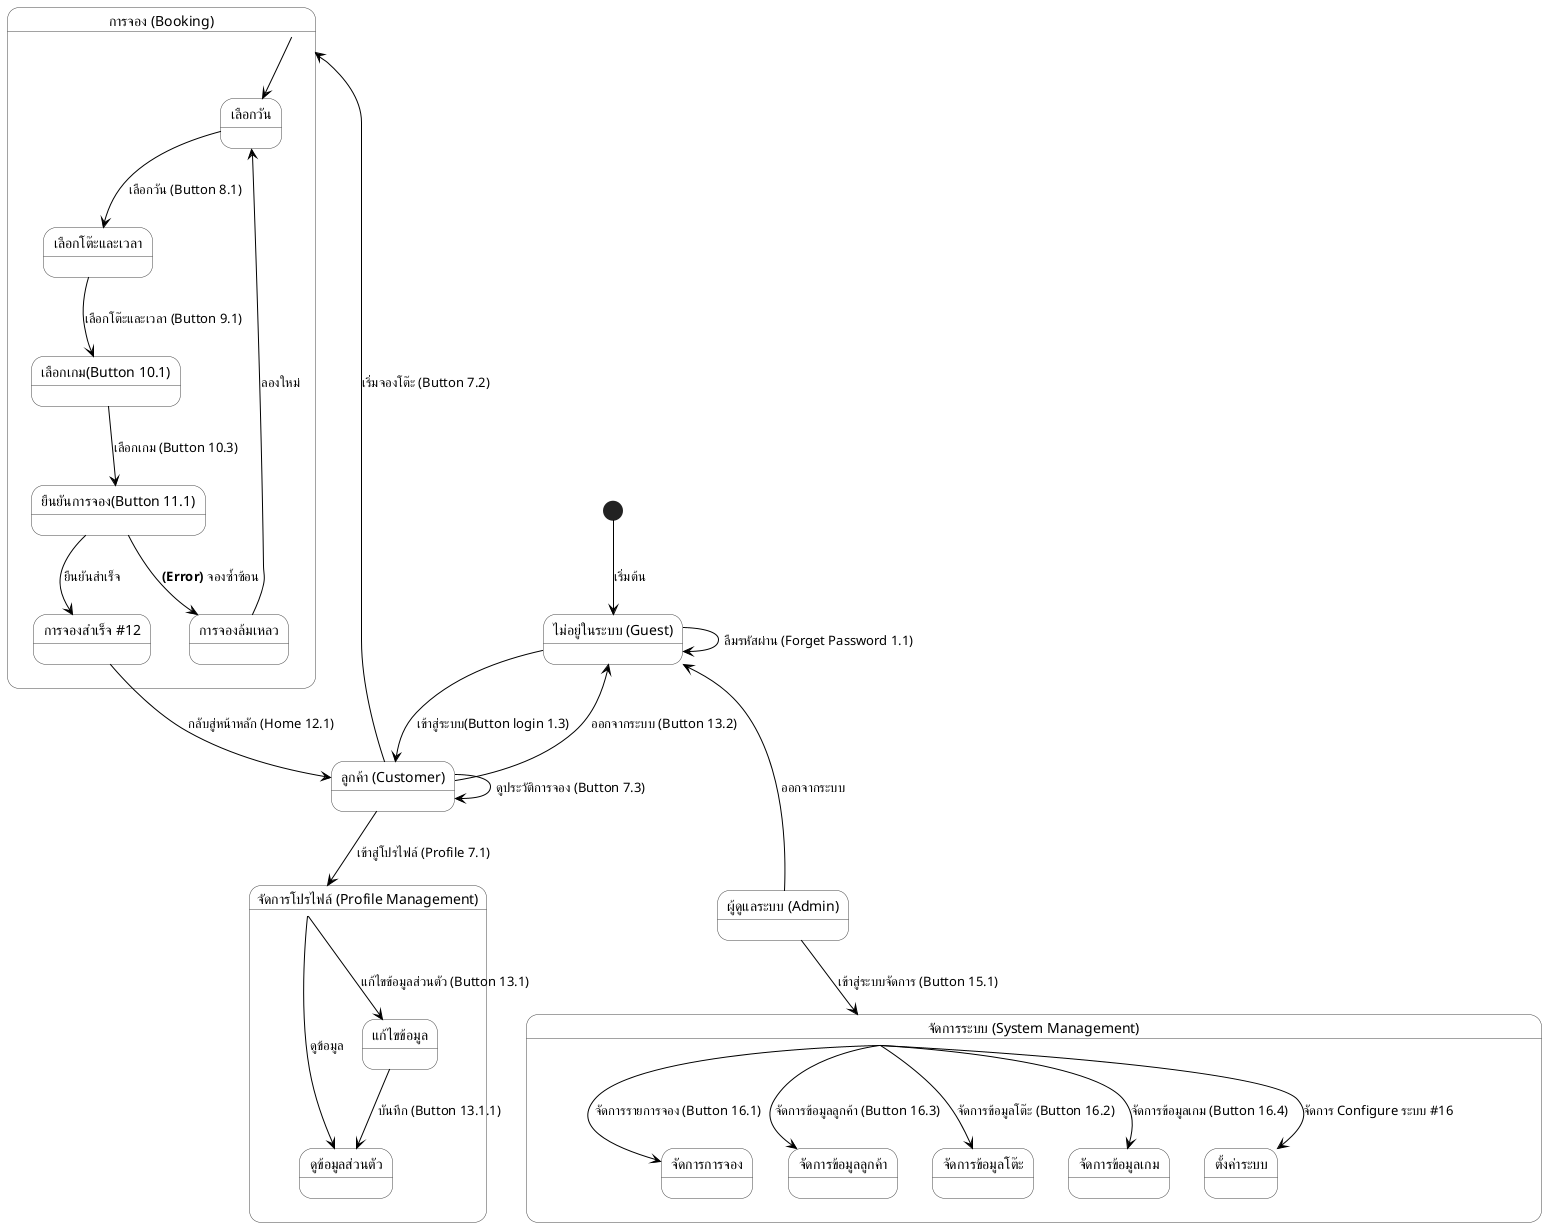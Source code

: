@startuml
skinparam state {
  BackgroundColor White
  BorderColor #444
  ArrowColor Black
}

state "ไม่อยู่ในระบบ (Guest)" as GuestState
state "ลูกค้า (Customer)" as CustomerState
state "ผู้ดูแลระบบ (Admin)" as AdminState

state "จัดการโปรไฟล์ (Profile Management)" as ProfileManagement {
    state "ดูข้อมูลส่วนตัว" as ViewProfile
    state "แก้ไขข้อมูล" as EditProfile
}

state "จัดการระบบ (System Management)" as AdminManagement {
    state "จัดการการจอง" as ManageBookings
    state "จัดการข้อมูลลูกค้า" as ManageCustomers
    state "จัดการข้อมูลโต๊ะ" as ManageTables
    state "จัดการข้อมูลเกม" as ManageGames
    state "ตั้งค่าระบบ" as ConfigureSystem
}

state "การจอง (Booking)" as BookingProcess {
    state "เลือกวัน" as SelectDate
    state "เลือกโต๊ะและเวลา" as SelectTable
    state "เลือกเกม(Button 10.1)" as SelectGame
    state "ยืนยันการจอง(Button 11.1)" as ConfirmBooking
    state "การจองสำเร็จ #12" as BookingSuccess
    state "การจองล้มเหลว" as BookingFailed
}

[*] --> GuestState : เริ่มต้น

GuestState --> CustomerState : เข้าสู่ระบบ(Button login 1.3)
GuestState --> GuestState : ลืมรหัสผ่าน (Forget Password 1.1)

CustomerState --> ProfileManagement : เข้าสู่โปรไฟล์ (Profile 7.1)
ProfileManagement --> ViewProfile : ดูข้อมูล
ProfileManagement --> EditProfile : แก้ไขข้อมูลส่วนตัว (Button 13.1)
EditProfile --> ViewProfile : บันทึก (Button 13.1.1)

CustomerState --> CustomerState : ดูประวัติการจอง (Button 7.3)
CustomerState --> GuestState : ออกจากระบบ (Button 13.2)

AdminState --> AdminManagement : เข้าสู่ระบบจัดการ (Button 15.1)
AdminManagement --> ManageBookings : จัดการรายการจอง (Button 16.1)
AdminManagement --> ManageCustomers : จัดการข้อมูลลูกค้า (Button 16.3)
AdminManagement --> ManageTables : จัดการข้อมูลโต๊ะ (Button 16.2)
AdminManagement --> ManageGames : จัดการข้อมูลเกม (Button 16.4)
AdminManagement --> ConfigureSystem : จัดการ Configure ระบบ #16

AdminState --> GuestState : ออกจากระบบ

CustomerState -[hidden]-> AdminState

CustomerState --> BookingProcess : เริ่มจองโต๊ะ (Button 7.2)

BookingProcess --> SelectDate
SelectDate --> SelectTable : เลือกวัน (Button 8.1)
SelectTable --> SelectGame : เลือกโต๊ะและเวลา (Button 9.1)
SelectGame --> ConfirmBooking : เลือกเกม (Button 10.3)
ConfirmBooking --> BookingSuccess : ยืนยันสำเร็จ
ConfirmBooking --> BookingFailed : **(Error)** จองซ้ำซ้อน

BookingSuccess --> CustomerState : กลับสู่หน้าหลัก (Home 12.1)
BookingFailed --> SelectDate : ลองใหม่

@enduml